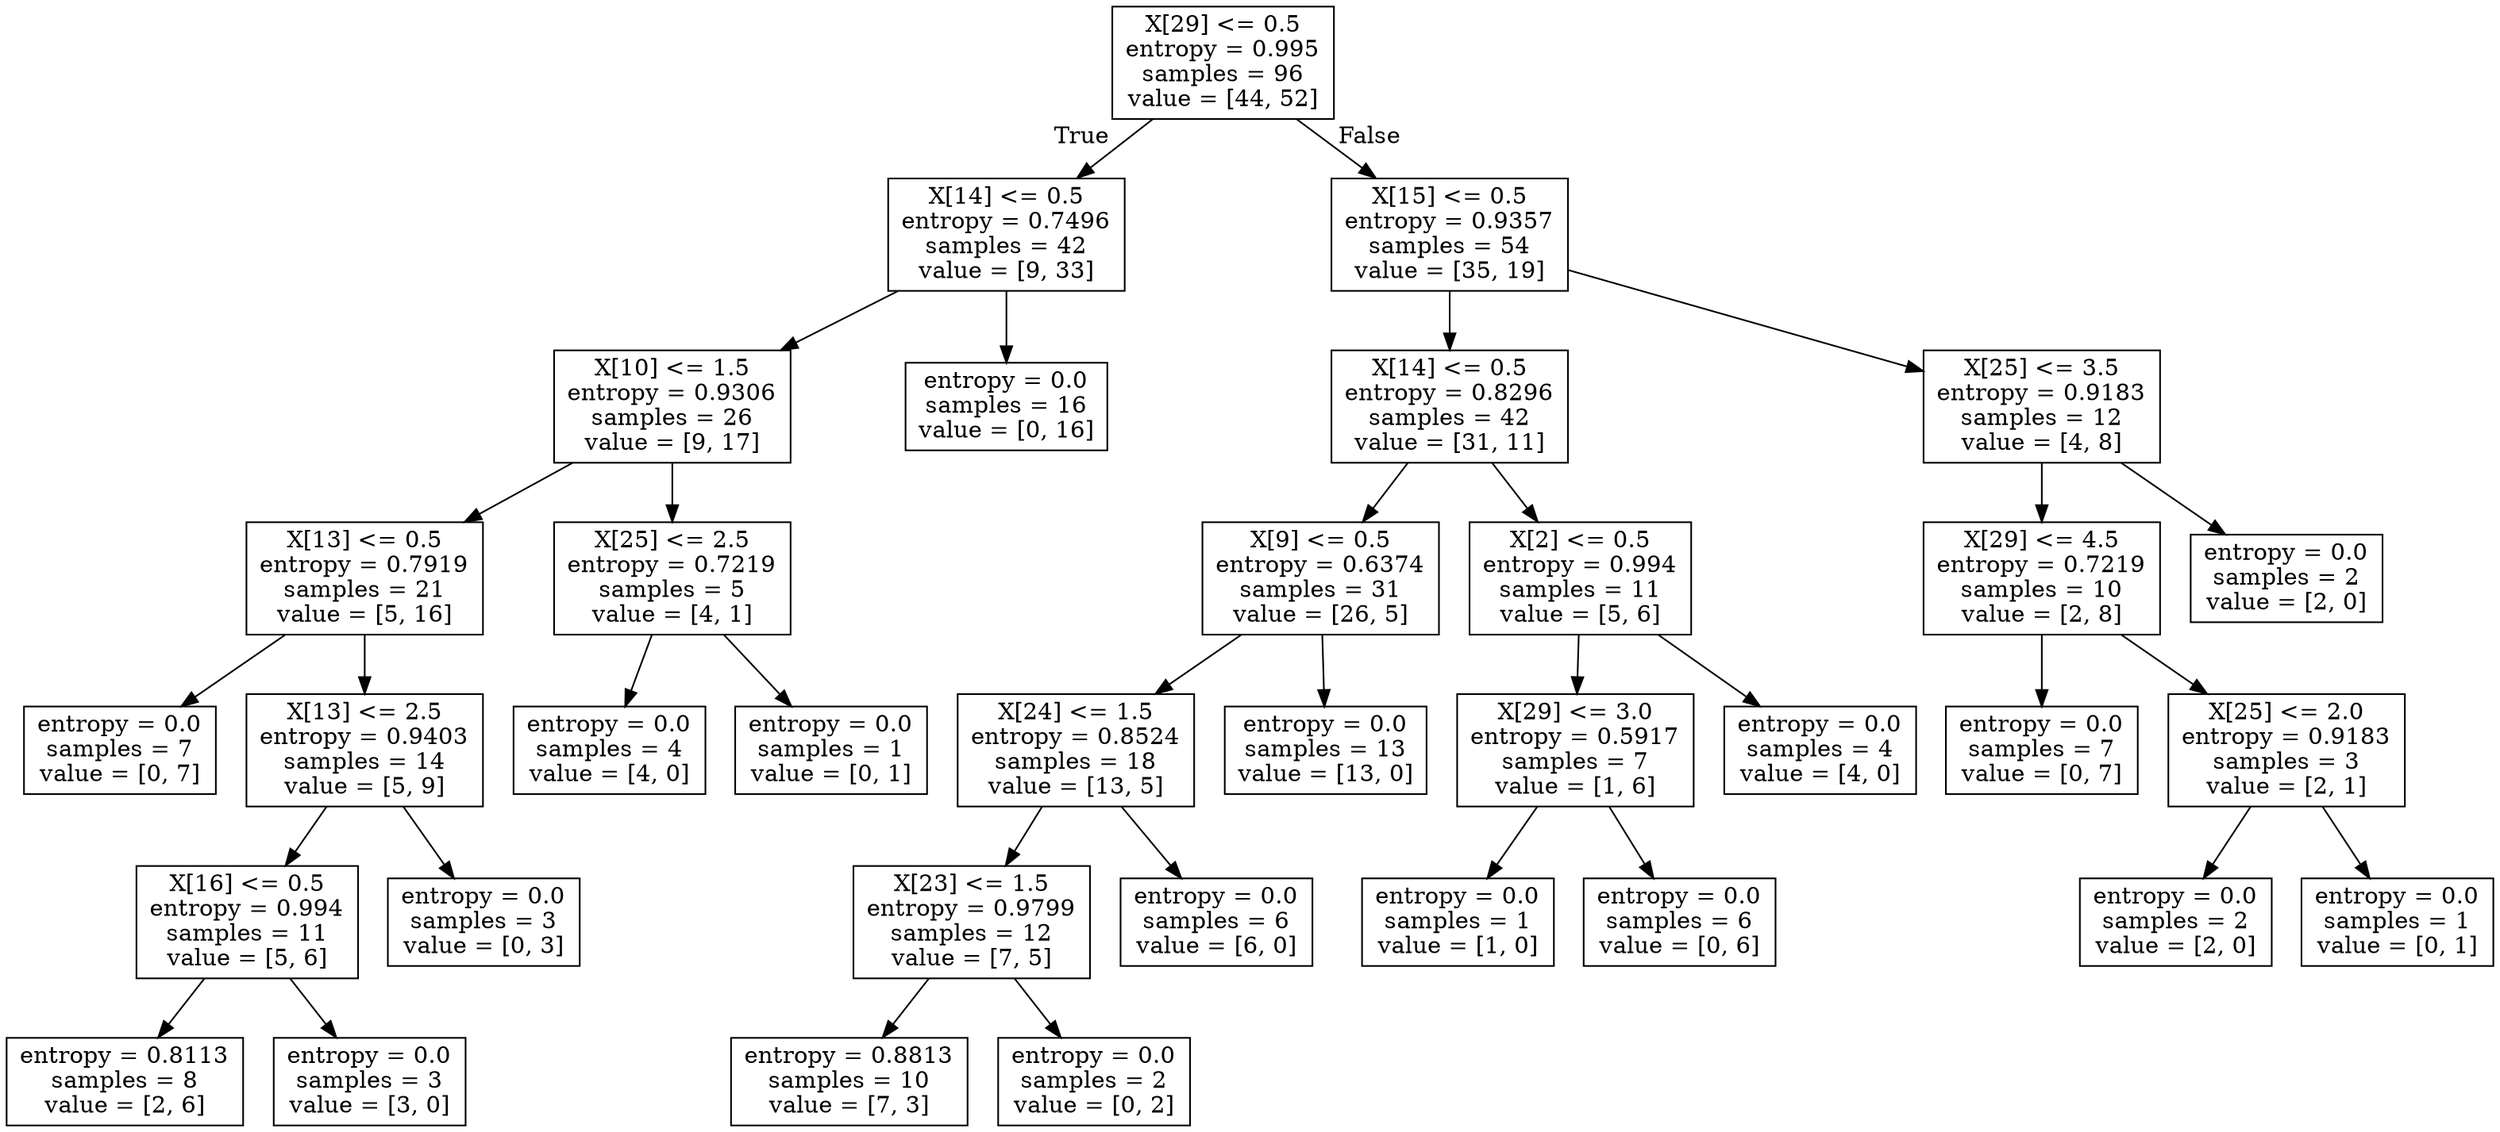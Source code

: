 digraph Tree {
node [shape=box] ;
0 [label="X[29] <= 0.5\nentropy = 0.995\nsamples = 96\nvalue = [44, 52]"] ;
1 [label="X[14] <= 0.5\nentropy = 0.7496\nsamples = 42\nvalue = [9, 33]"] ;
0 -> 1 [labeldistance=2.5, labelangle=45, headlabel="True"] ;
2 [label="X[10] <= 1.5\nentropy = 0.9306\nsamples = 26\nvalue = [9, 17]"] ;
1 -> 2 ;
3 [label="X[13] <= 0.5\nentropy = 0.7919\nsamples = 21\nvalue = [5, 16]"] ;
2 -> 3 ;
4 [label="entropy = 0.0\nsamples = 7\nvalue = [0, 7]"] ;
3 -> 4 ;
5 [label="X[13] <= 2.5\nentropy = 0.9403\nsamples = 14\nvalue = [5, 9]"] ;
3 -> 5 ;
6 [label="X[16] <= 0.5\nentropy = 0.994\nsamples = 11\nvalue = [5, 6]"] ;
5 -> 6 ;
7 [label="entropy = 0.8113\nsamples = 8\nvalue = [2, 6]"] ;
6 -> 7 ;
8 [label="entropy = 0.0\nsamples = 3\nvalue = [3, 0]"] ;
6 -> 8 ;
9 [label="entropy = 0.0\nsamples = 3\nvalue = [0, 3]"] ;
5 -> 9 ;
10 [label="X[25] <= 2.5\nentropy = 0.7219\nsamples = 5\nvalue = [4, 1]"] ;
2 -> 10 ;
11 [label="entropy = 0.0\nsamples = 4\nvalue = [4, 0]"] ;
10 -> 11 ;
12 [label="entropy = 0.0\nsamples = 1\nvalue = [0, 1]"] ;
10 -> 12 ;
13 [label="entropy = 0.0\nsamples = 16\nvalue = [0, 16]"] ;
1 -> 13 ;
14 [label="X[15] <= 0.5\nentropy = 0.9357\nsamples = 54\nvalue = [35, 19]"] ;
0 -> 14 [labeldistance=2.5, labelangle=-45, headlabel="False"] ;
15 [label="X[14] <= 0.5\nentropy = 0.8296\nsamples = 42\nvalue = [31, 11]"] ;
14 -> 15 ;
16 [label="X[9] <= 0.5\nentropy = 0.6374\nsamples = 31\nvalue = [26, 5]"] ;
15 -> 16 ;
17 [label="X[24] <= 1.5\nentropy = 0.8524\nsamples = 18\nvalue = [13, 5]"] ;
16 -> 17 ;
18 [label="X[23] <= 1.5\nentropy = 0.9799\nsamples = 12\nvalue = [7, 5]"] ;
17 -> 18 ;
19 [label="entropy = 0.8813\nsamples = 10\nvalue = [7, 3]"] ;
18 -> 19 ;
20 [label="entropy = 0.0\nsamples = 2\nvalue = [0, 2]"] ;
18 -> 20 ;
21 [label="entropy = 0.0\nsamples = 6\nvalue = [6, 0]"] ;
17 -> 21 ;
22 [label="entropy = 0.0\nsamples = 13\nvalue = [13, 0]"] ;
16 -> 22 ;
23 [label="X[2] <= 0.5\nentropy = 0.994\nsamples = 11\nvalue = [5, 6]"] ;
15 -> 23 ;
24 [label="X[29] <= 3.0\nentropy = 0.5917\nsamples = 7\nvalue = [1, 6]"] ;
23 -> 24 ;
25 [label="entropy = 0.0\nsamples = 1\nvalue = [1, 0]"] ;
24 -> 25 ;
26 [label="entropy = 0.0\nsamples = 6\nvalue = [0, 6]"] ;
24 -> 26 ;
27 [label="entropy = 0.0\nsamples = 4\nvalue = [4, 0]"] ;
23 -> 27 ;
28 [label="X[25] <= 3.5\nentropy = 0.9183\nsamples = 12\nvalue = [4, 8]"] ;
14 -> 28 ;
29 [label="X[29] <= 4.5\nentropy = 0.7219\nsamples = 10\nvalue = [2, 8]"] ;
28 -> 29 ;
30 [label="entropy = 0.0\nsamples = 7\nvalue = [0, 7]"] ;
29 -> 30 ;
31 [label="X[25] <= 2.0\nentropy = 0.9183\nsamples = 3\nvalue = [2, 1]"] ;
29 -> 31 ;
32 [label="entropy = 0.0\nsamples = 2\nvalue = [2, 0]"] ;
31 -> 32 ;
33 [label="entropy = 0.0\nsamples = 1\nvalue = [0, 1]"] ;
31 -> 33 ;
34 [label="entropy = 0.0\nsamples = 2\nvalue = [2, 0]"] ;
28 -> 34 ;
}